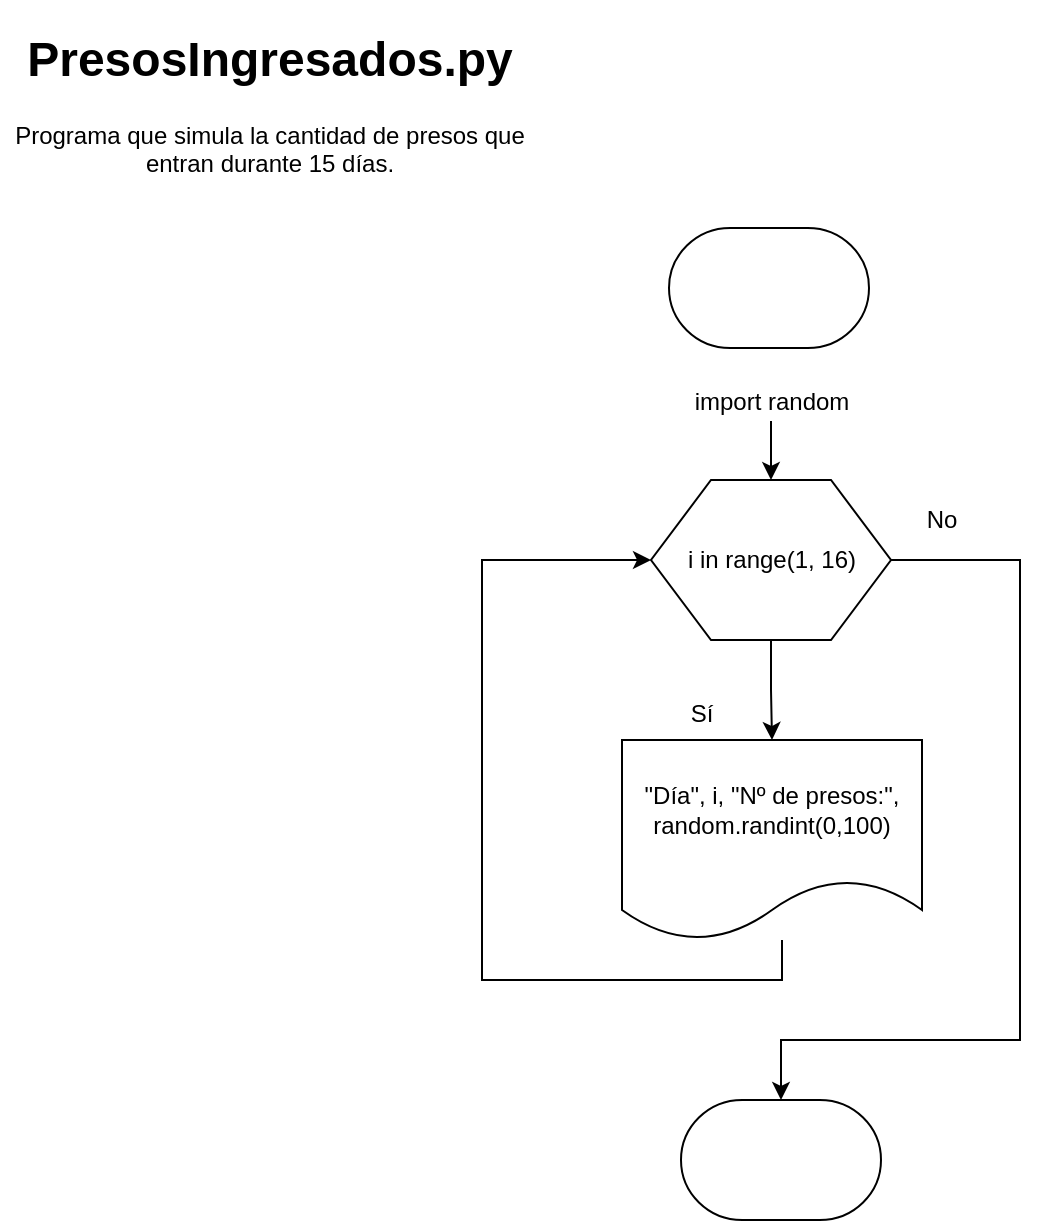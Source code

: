 <mxfile version="10.8.9" type="google"><diagram id="t9eIMvIFj8lqUvyRgRZ9" name="Page-1"><mxGraphModel dx="758" dy="478" grid="1" gridSize="10" guides="1" tooltips="1" connect="1" arrows="1" fold="1" page="1" pageScale="1" pageWidth="850" pageHeight="1100" math="0" shadow="0"><root><mxCell id="0"/><mxCell id="1" parent="0"/><mxCell id="4BTMthnvzZJZzFdLzzdM-22" value="&lt;h1&gt;PresosIngresados.py&lt;br&gt;&lt;/h1&gt;&lt;p&gt;Programa que simula la cantidad de presos que entran durante 15 días.&lt;br&gt;&lt;/p&gt;" style="text;html=1;strokeColor=none;fillColor=none;spacing=5;spacingTop=-20;whiteSpace=wrap;overflow=hidden;rounded=0;labelBackgroundColor=#ffffff;align=center;" parent="1" vertex="1"><mxGeometry x="40" y="40" width="270" height="120" as="geometry"/></mxCell><mxCell id="4BTMthnvzZJZzFdLzzdM-1" value="" style="strokeWidth=1;html=1;shape=mxgraph.flowchart.terminator;whiteSpace=wrap;" parent="1" vertex="1"><mxGeometry x="374.5" y="144" width="100" height="60" as="geometry"/></mxCell><mxCell id="4BTMthnvzZJZzFdLzzdM-18" value="" style="strokeWidth=1;html=1;shape=mxgraph.flowchart.terminator;whiteSpace=wrap;" parent="1" vertex="1"><mxGeometry x="380.5" y="580" width="100" height="60" as="geometry"/></mxCell><mxCell id="y8QBte-lJ_ern6gvSHK8-1" value="" style="edgeStyle=orthogonalEdgeStyle;rounded=0;orthogonalLoop=1;jettySize=auto;html=1;" edge="1" parent="1" source="h7jLW6X67XXgZr9En6BO-25" target="h7jLW6X67XXgZr9En6BO-93"><mxGeometry relative="1" as="geometry"/></mxCell><mxCell id="h7jLW6X67XXgZr9En6BO-25" value="import random" style="text;html=1;strokeColor=none;fillColor=#ffffff;align=center;verticalAlign=middle;whiteSpace=wrap;rounded=0;" parent="1" vertex="1"><mxGeometry x="370.5" y="220.5" width="110" height="20" as="geometry"/></mxCell><mxCell id="y8QBte-lJ_ern6gvSHK8-3" value="" style="edgeStyle=orthogonalEdgeStyle;rounded=0;orthogonalLoop=1;jettySize=auto;html=1;entryX=0.5;entryY=0;entryDx=0;entryDy=0;entryPerimeter=0;" edge="1" parent="1" source="h7jLW6X67XXgZr9En6BO-93" target="4BTMthnvzZJZzFdLzzdM-18"><mxGeometry relative="1" as="geometry"><mxPoint x="565.5" y="310" as="targetPoint"/><Array as="points"><mxPoint x="550" y="310"/><mxPoint x="550" y="550"/><mxPoint x="431" y="550"/></Array></mxGeometry></mxCell><mxCell id="h7jLW6X67XXgZr9En6BO-93" value="i in range(1, 16)" style="shape=hexagon;perimeter=hexagonPerimeter2;whiteSpace=wrap;html=1;fillColor=#ffffff;" parent="1" vertex="1"><mxGeometry x="365.5" y="270" width="120" height="80" as="geometry"/></mxCell><mxCell id="h7jLW6X67XXgZr9En6BO-98" value="" style="edgeStyle=orthogonalEdgeStyle;rounded=0;orthogonalLoop=1;jettySize=auto;html=1;endArrow=classic;endFill=1;entryX=0;entryY=0.5;entryDx=0;entryDy=0;" parent="1" source="h7jLW6X67XXgZr9En6BO-95" target="h7jLW6X67XXgZr9En6BO-93" edge="1"><mxGeometry relative="1" as="geometry"><mxPoint x="284.5" y="684" as="targetPoint"/><Array as="points"><mxPoint x="431" y="520"/><mxPoint x="281" y="520"/><mxPoint x="281" y="310"/></Array></mxGeometry></mxCell><mxCell id="h7jLW6X67XXgZr9En6BO-95" value="&quot;Día&quot;, i, &quot;Nº de presos:&quot;, random.randint(0,100)" style="shape=document;whiteSpace=wrap;html=1;boundedLbl=1;fillColor=#ffffff;" parent="1" vertex="1"><mxGeometry x="351" y="400" width="150" height="100" as="geometry"/></mxCell><mxCell id="h7jLW6X67XXgZr9En6BO-96" value="" style="edgeStyle=orthogonalEdgeStyle;rounded=0;orthogonalLoop=1;jettySize=auto;html=1;endArrow=classic;endFill=1;" parent="1" source="h7jLW6X67XXgZr9En6BO-93" target="h7jLW6X67XXgZr9En6BO-95" edge="1"><mxGeometry relative="1" as="geometry"/></mxCell><mxCell id="h7jLW6X67XXgZr9En6BO-103" value="Sí" style="text;html=1;strokeColor=none;fillColor=none;align=center;verticalAlign=middle;whiteSpace=wrap;rounded=0;" parent="1" vertex="1"><mxGeometry x="370.5" y="377" width="40" height="20" as="geometry"/></mxCell><mxCell id="h7jLW6X67XXgZr9En6BO-104" value="No" style="text;html=1;strokeColor=none;fillColor=none;align=center;verticalAlign=middle;whiteSpace=wrap;rounded=0;" parent="1" vertex="1"><mxGeometry x="490.5" y="280" width="40" height="20" as="geometry"/></mxCell></root></mxGraphModel></diagram></mxfile>